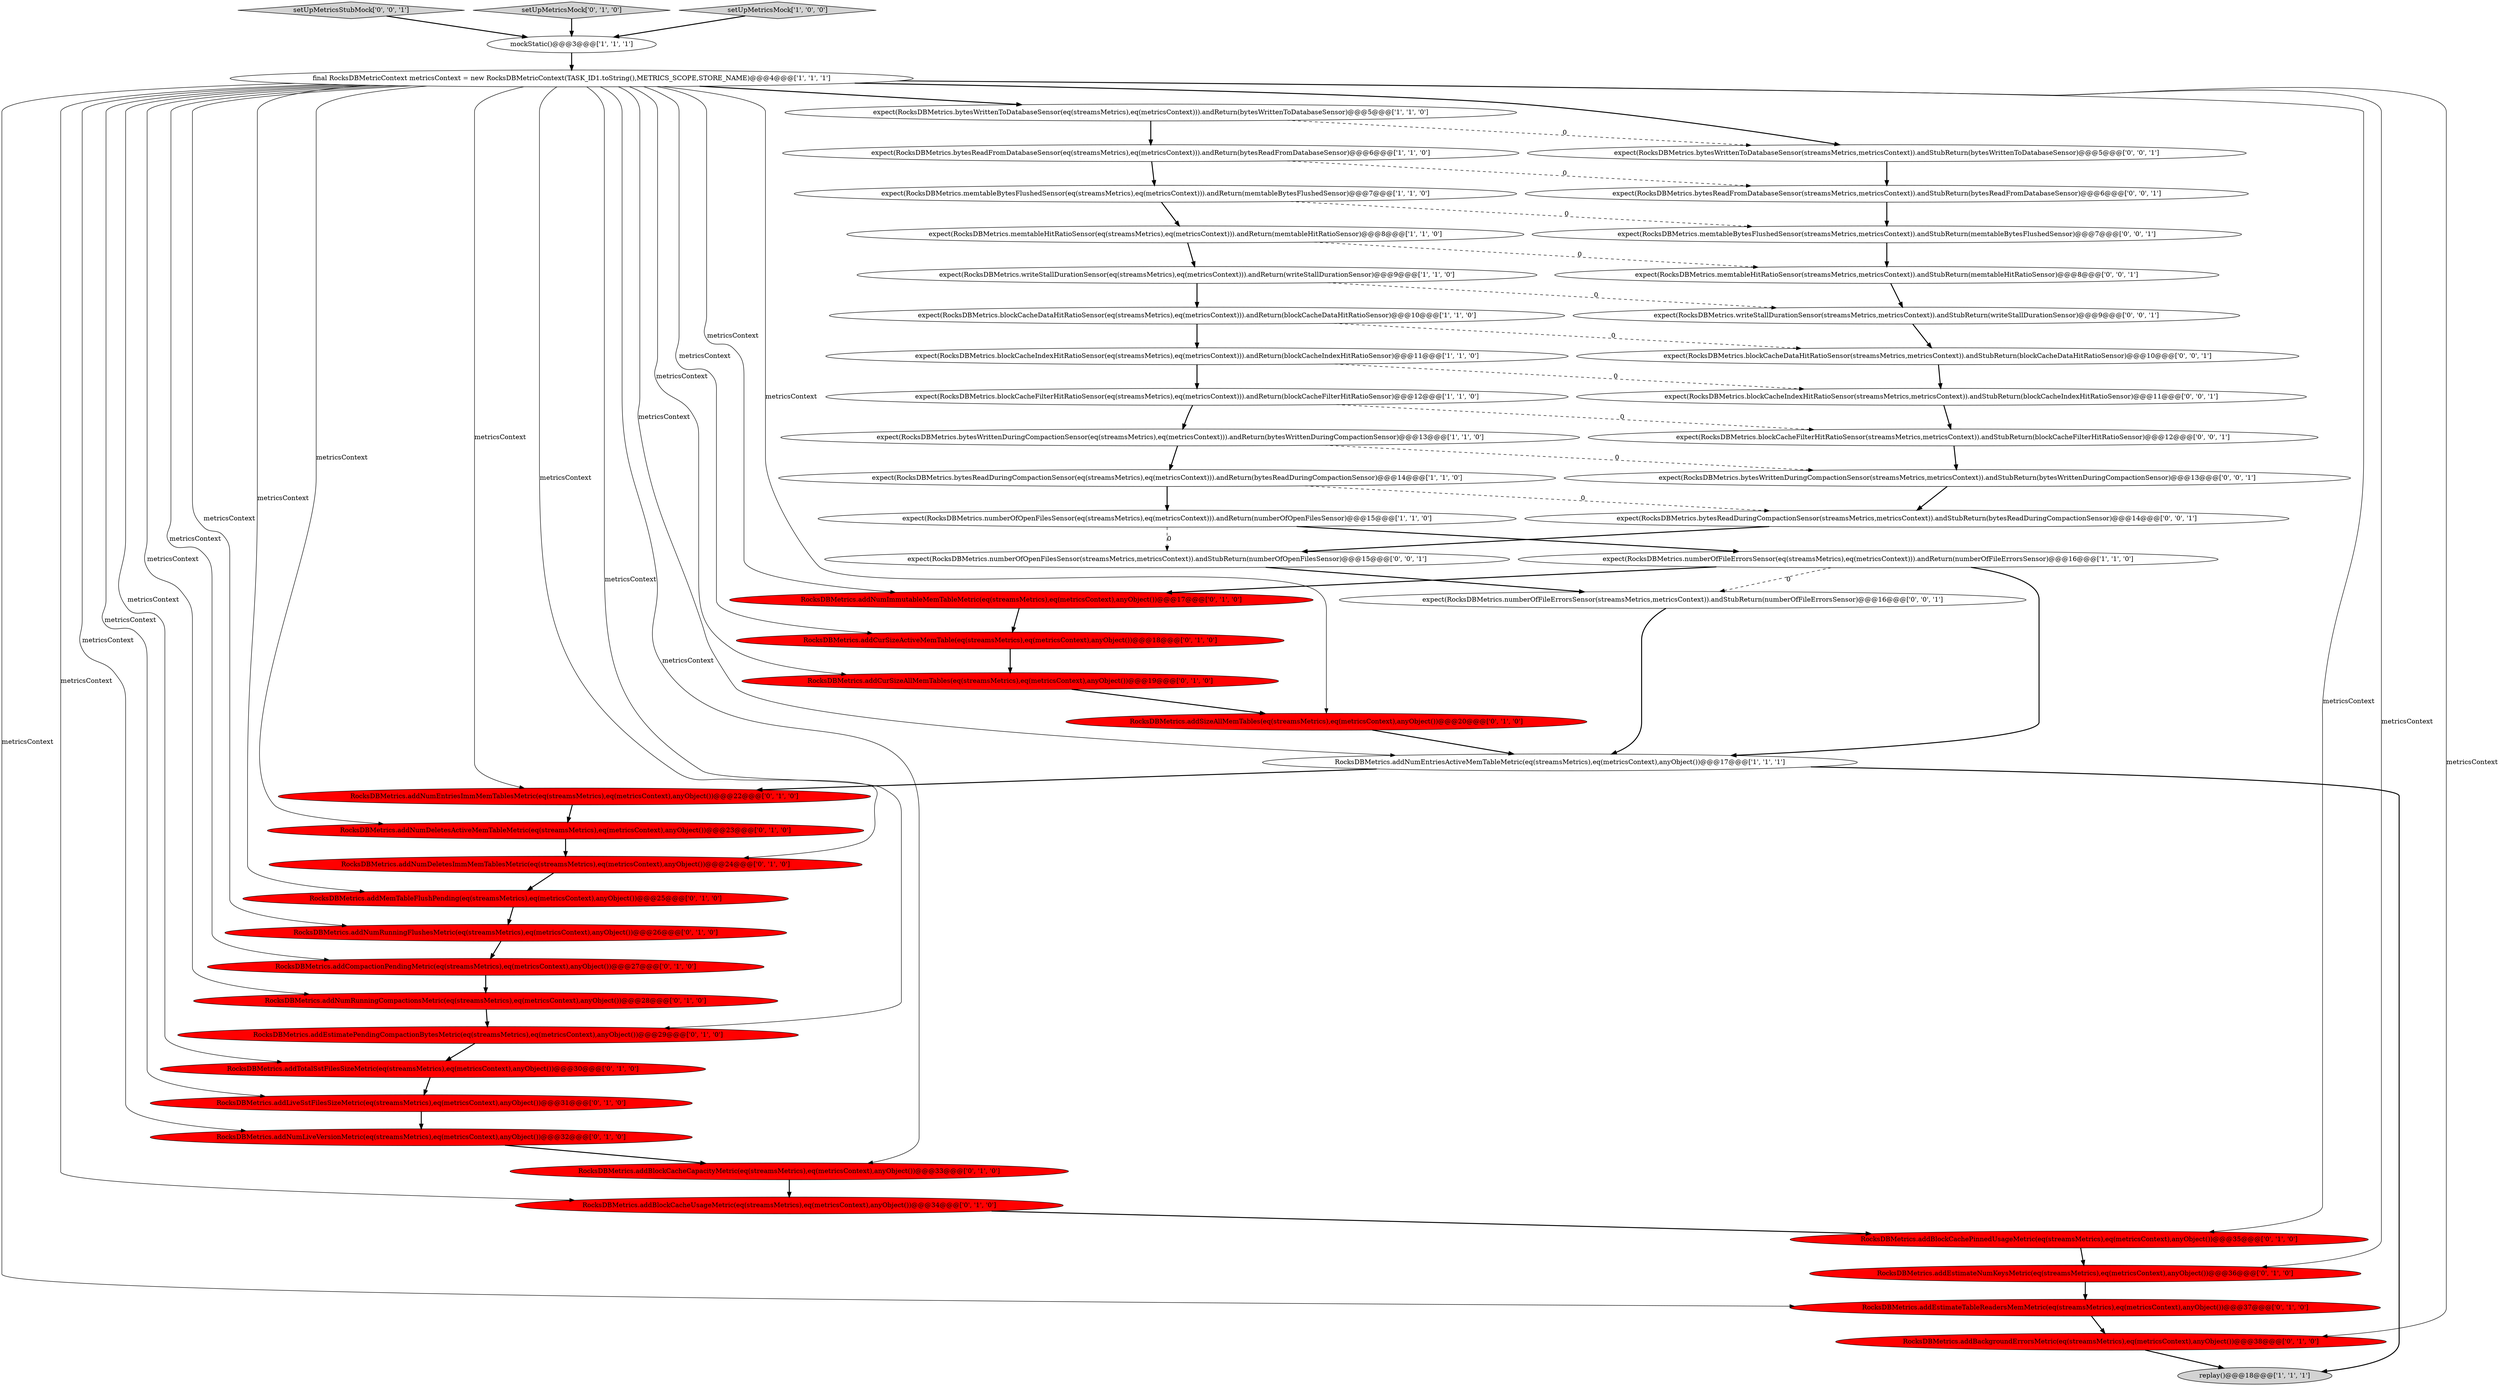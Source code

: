 digraph {
3 [style = filled, label = "expect(RocksDBMetrics.bytesWrittenDuringCompactionSensor(eq(streamsMetrics),eq(metricsContext))).andReturn(bytesWrittenDuringCompactionSensor)@@@13@@@['1', '1', '0']", fillcolor = white, shape = ellipse image = "AAA0AAABBB1BBB"];
45 [style = filled, label = "expect(RocksDBMetrics.writeStallDurationSensor(streamsMetrics,metricsContext)).andStubReturn(writeStallDurationSensor)@@@9@@@['0', '0', '1']", fillcolor = white, shape = ellipse image = "AAA0AAABBB3BBB"];
26 [style = filled, label = "RocksDBMetrics.addEstimateTableReadersMemMetric(eq(streamsMetrics),eq(metricsContext),anyObject())@@@37@@@['0', '1', '0']", fillcolor = red, shape = ellipse image = "AAA1AAABBB2BBB"];
15 [style = filled, label = "expect(RocksDBMetrics.memtableBytesFlushedSensor(eq(streamsMetrics),eq(metricsContext))).andReturn(memtableBytesFlushedSensor)@@@7@@@['1', '1', '0']", fillcolor = white, shape = ellipse image = "AAA0AAABBB1BBB"];
25 [style = filled, label = "RocksDBMetrics.addNumDeletesActiveMemTableMetric(eq(streamsMetrics),eq(metricsContext),anyObject())@@@23@@@['0', '1', '0']", fillcolor = red, shape = ellipse image = "AAA1AAABBB2BBB"];
18 [style = filled, label = "RocksDBMetrics.addNumRunningFlushesMetric(eq(streamsMetrics),eq(metricsContext),anyObject())@@@26@@@['0', '1', '0']", fillcolor = red, shape = ellipse image = "AAA1AAABBB2BBB"];
36 [style = filled, label = "RocksDBMetrics.addBackgroundErrorsMetric(eq(streamsMetrics),eq(metricsContext),anyObject())@@@38@@@['0', '1', '0']", fillcolor = red, shape = ellipse image = "AAA1AAABBB2BBB"];
47 [style = filled, label = "expect(RocksDBMetrics.blockCacheDataHitRatioSensor(streamsMetrics,metricsContext)).andStubReturn(blockCacheDataHitRatioSensor)@@@10@@@['0', '0', '1']", fillcolor = white, shape = ellipse image = "AAA0AAABBB3BBB"];
24 [style = filled, label = "RocksDBMetrics.addSizeAllMemTables(eq(streamsMetrics),eq(metricsContext),anyObject())@@@20@@@['0', '1', '0']", fillcolor = red, shape = ellipse image = "AAA1AAABBB2BBB"];
6 [style = filled, label = "mockStatic()@@@3@@@['1', '1', '1']", fillcolor = white, shape = ellipse image = "AAA0AAABBB1BBB"];
2 [style = filled, label = "expect(RocksDBMetrics.bytesWrittenToDatabaseSensor(eq(streamsMetrics),eq(metricsContext))).andReturn(bytesWrittenToDatabaseSensor)@@@5@@@['1', '1', '0']", fillcolor = white, shape = ellipse image = "AAA0AAABBB1BBB"];
43 [style = filled, label = "expect(RocksDBMetrics.bytesWrittenDuringCompactionSensor(streamsMetrics,metricsContext)).andStubReturn(bytesWrittenDuringCompactionSensor)@@@13@@@['0', '0', '1']", fillcolor = white, shape = ellipse image = "AAA0AAABBB3BBB"];
46 [style = filled, label = "expect(RocksDBMetrics.blockCacheFilterHitRatioSensor(streamsMetrics,metricsContext)).andStubReturn(blockCacheFilterHitRatioSensor)@@@12@@@['0', '0', '1']", fillcolor = white, shape = ellipse image = "AAA0AAABBB3BBB"];
0 [style = filled, label = "expect(RocksDBMetrics.numberOfOpenFilesSensor(eq(streamsMetrics),eq(metricsContext))).andReturn(numberOfOpenFilesSensor)@@@15@@@['1', '1', '0']", fillcolor = white, shape = ellipse image = "AAA0AAABBB1BBB"];
14 [style = filled, label = "expect(RocksDBMetrics.blockCacheFilterHitRatioSensor(eq(streamsMetrics),eq(metricsContext))).andReturn(blockCacheFilterHitRatioSensor)@@@12@@@['1', '1', '0']", fillcolor = white, shape = ellipse image = "AAA0AAABBB1BBB"];
30 [style = filled, label = "RocksDBMetrics.addBlockCacheUsageMetric(eq(streamsMetrics),eq(metricsContext),anyObject())@@@34@@@['0', '1', '0']", fillcolor = red, shape = ellipse image = "AAA1AAABBB2BBB"];
7 [style = filled, label = "expect(RocksDBMetrics.bytesReadDuringCompactionSensor(eq(streamsMetrics),eq(metricsContext))).andReturn(bytesReadDuringCompactionSensor)@@@14@@@['1', '1', '0']", fillcolor = white, shape = ellipse image = "AAA0AAABBB1BBB"];
39 [style = filled, label = "expect(RocksDBMetrics.bytesReadDuringCompactionSensor(streamsMetrics,metricsContext)).andStubReturn(bytesReadDuringCompactionSensor)@@@14@@@['0', '0', '1']", fillcolor = white, shape = ellipse image = "AAA0AAABBB3BBB"];
17 [style = filled, label = "RocksDBMetrics.addNumLiveVersionMetric(eq(streamsMetrics),eq(metricsContext),anyObject())@@@32@@@['0', '1', '0']", fillcolor = red, shape = ellipse image = "AAA1AAABBB2BBB"];
9 [style = filled, label = "expect(RocksDBMetrics.blockCacheDataHitRatioSensor(eq(streamsMetrics),eq(metricsContext))).andReturn(blockCacheDataHitRatioSensor)@@@10@@@['1', '1', '0']", fillcolor = white, shape = ellipse image = "AAA0AAABBB1BBB"];
48 [style = filled, label = "setUpMetricsStubMock['0', '0', '1']", fillcolor = lightgray, shape = diamond image = "AAA0AAABBB3BBB"];
19 [style = filled, label = "RocksDBMetrics.addLiveSstFilesSizeMetric(eq(streamsMetrics),eq(metricsContext),anyObject())@@@31@@@['0', '1', '0']", fillcolor = red, shape = ellipse image = "AAA1AAABBB2BBB"];
11 [style = filled, label = "replay()@@@18@@@['1', '1', '1']", fillcolor = lightgray, shape = ellipse image = "AAA0AAABBB1BBB"];
21 [style = filled, label = "RocksDBMetrics.addNumRunningCompactionsMetric(eq(streamsMetrics),eq(metricsContext),anyObject())@@@28@@@['0', '1', '0']", fillcolor = red, shape = ellipse image = "AAA1AAABBB2BBB"];
35 [style = filled, label = "RocksDBMetrics.addBlockCacheCapacityMetric(eq(streamsMetrics),eq(metricsContext),anyObject())@@@33@@@['0', '1', '0']", fillcolor = red, shape = ellipse image = "AAA1AAABBB2BBB"];
8 [style = filled, label = "final RocksDBMetricContext metricsContext = new RocksDBMetricContext(TASK_ID1.toString(),METRICS_SCOPE,STORE_NAME)@@@4@@@['1', '1', '1']", fillcolor = white, shape = ellipse image = "AAA0AAABBB1BBB"];
10 [style = filled, label = "expect(RocksDBMetrics.writeStallDurationSensor(eq(streamsMetrics),eq(metricsContext))).andReturn(writeStallDurationSensor)@@@9@@@['1', '1', '0']", fillcolor = white, shape = ellipse image = "AAA0AAABBB1BBB"];
28 [style = filled, label = "RocksDBMetrics.addNumImmutableMemTableMetric(eq(streamsMetrics),eq(metricsContext),anyObject())@@@17@@@['0', '1', '0']", fillcolor = red, shape = ellipse image = "AAA1AAABBB2BBB"];
20 [style = filled, label = "RocksDBMetrics.addCompactionPendingMetric(eq(streamsMetrics),eq(metricsContext),anyObject())@@@27@@@['0', '1', '0']", fillcolor = red, shape = ellipse image = "AAA1AAABBB2BBB"];
23 [style = filled, label = "RocksDBMetrics.addEstimatePendingCompactionBytesMetric(eq(streamsMetrics),eq(metricsContext),anyObject())@@@29@@@['0', '1', '0']", fillcolor = red, shape = ellipse image = "AAA1AAABBB2BBB"];
32 [style = filled, label = "RocksDBMetrics.addEstimateNumKeysMetric(eq(streamsMetrics),eq(metricsContext),anyObject())@@@36@@@['0', '1', '0']", fillcolor = red, shape = ellipse image = "AAA1AAABBB2BBB"];
34 [style = filled, label = "RocksDBMetrics.addTotalSstFilesSizeMetric(eq(streamsMetrics),eq(metricsContext),anyObject())@@@30@@@['0', '1', '0']", fillcolor = red, shape = ellipse image = "AAA1AAABBB2BBB"];
37 [style = filled, label = "RocksDBMetrics.addMemTableFlushPending(eq(streamsMetrics),eq(metricsContext),anyObject())@@@25@@@['0', '1', '0']", fillcolor = red, shape = ellipse image = "AAA1AAABBB2BBB"];
41 [style = filled, label = "expect(RocksDBMetrics.memtableBytesFlushedSensor(streamsMetrics,metricsContext)).andStubReturn(memtableBytesFlushedSensor)@@@7@@@['0', '0', '1']", fillcolor = white, shape = ellipse image = "AAA0AAABBB3BBB"];
5 [style = filled, label = "expect(RocksDBMetrics.memtableHitRatioSensor(eq(streamsMetrics),eq(metricsContext))).andReturn(memtableHitRatioSensor)@@@8@@@['1', '1', '0']", fillcolor = white, shape = ellipse image = "AAA0AAABBB1BBB"];
33 [style = filled, label = "setUpMetricsMock['0', '1', '0']", fillcolor = lightgray, shape = diamond image = "AAA0AAABBB2BBB"];
31 [style = filled, label = "RocksDBMetrics.addCurSizeAllMemTables(eq(streamsMetrics),eq(metricsContext),anyObject())@@@19@@@['0', '1', '0']", fillcolor = red, shape = ellipse image = "AAA1AAABBB2BBB"];
51 [style = filled, label = "expect(RocksDBMetrics.bytesWrittenToDatabaseSensor(streamsMetrics,metricsContext)).andStubReturn(bytesWrittenToDatabaseSensor)@@@5@@@['0', '0', '1']", fillcolor = white, shape = ellipse image = "AAA0AAABBB3BBB"];
12 [style = filled, label = "setUpMetricsMock['1', '0', '0']", fillcolor = lightgray, shape = diamond image = "AAA0AAABBB1BBB"];
38 [style = filled, label = "RocksDBMetrics.addNumDeletesImmMemTablesMetric(eq(streamsMetrics),eq(metricsContext),anyObject())@@@24@@@['0', '1', '0']", fillcolor = red, shape = ellipse image = "AAA1AAABBB2BBB"];
16 [style = filled, label = "expect(RocksDBMetrics.numberOfFileErrorsSensor(eq(streamsMetrics),eq(metricsContext))).andReturn(numberOfFileErrorsSensor)@@@16@@@['1', '1', '0']", fillcolor = white, shape = ellipse image = "AAA0AAABBB1BBB"];
29 [style = filled, label = "RocksDBMetrics.addNumEntriesImmMemTablesMetric(eq(streamsMetrics),eq(metricsContext),anyObject())@@@22@@@['0', '1', '0']", fillcolor = red, shape = ellipse image = "AAA1AAABBB2BBB"];
42 [style = filled, label = "expect(RocksDBMetrics.numberOfFileErrorsSensor(streamsMetrics,metricsContext)).andStubReturn(numberOfFileErrorsSensor)@@@16@@@['0', '0', '1']", fillcolor = white, shape = ellipse image = "AAA0AAABBB3BBB"];
49 [style = filled, label = "expect(RocksDBMetrics.blockCacheIndexHitRatioSensor(streamsMetrics,metricsContext)).andStubReturn(blockCacheIndexHitRatioSensor)@@@11@@@['0', '0', '1']", fillcolor = white, shape = ellipse image = "AAA0AAABBB3BBB"];
4 [style = filled, label = "RocksDBMetrics.addNumEntriesActiveMemTableMetric(eq(streamsMetrics),eq(metricsContext),anyObject())@@@17@@@['1', '1', '1']", fillcolor = white, shape = ellipse image = "AAA0AAABBB1BBB"];
1 [style = filled, label = "expect(RocksDBMetrics.blockCacheIndexHitRatioSensor(eq(streamsMetrics),eq(metricsContext))).andReturn(blockCacheIndexHitRatioSensor)@@@11@@@['1', '1', '0']", fillcolor = white, shape = ellipse image = "AAA0AAABBB1BBB"];
50 [style = filled, label = "expect(RocksDBMetrics.numberOfOpenFilesSensor(streamsMetrics,metricsContext)).andStubReturn(numberOfOpenFilesSensor)@@@15@@@['0', '0', '1']", fillcolor = white, shape = ellipse image = "AAA0AAABBB3BBB"];
22 [style = filled, label = "RocksDBMetrics.addCurSizeActiveMemTable(eq(streamsMetrics),eq(metricsContext),anyObject())@@@18@@@['0', '1', '0']", fillcolor = red, shape = ellipse image = "AAA1AAABBB2BBB"];
27 [style = filled, label = "RocksDBMetrics.addBlockCachePinnedUsageMetric(eq(streamsMetrics),eq(metricsContext),anyObject())@@@35@@@['0', '1', '0']", fillcolor = red, shape = ellipse image = "AAA1AAABBB2BBB"];
13 [style = filled, label = "expect(RocksDBMetrics.bytesReadFromDatabaseSensor(eq(streamsMetrics),eq(metricsContext))).andReturn(bytesReadFromDatabaseSensor)@@@6@@@['1', '1', '0']", fillcolor = white, shape = ellipse image = "AAA0AAABBB1BBB"];
44 [style = filled, label = "expect(RocksDBMetrics.memtableHitRatioSensor(streamsMetrics,metricsContext)).andStubReturn(memtableHitRatioSensor)@@@8@@@['0', '0', '1']", fillcolor = white, shape = ellipse image = "AAA0AAABBB3BBB"];
40 [style = filled, label = "expect(RocksDBMetrics.bytesReadFromDatabaseSensor(streamsMetrics,metricsContext)).andStubReturn(bytesReadFromDatabaseSensor)@@@6@@@['0', '0', '1']", fillcolor = white, shape = ellipse image = "AAA0AAABBB3BBB"];
14->3 [style = bold, label=""];
27->32 [style = bold, label=""];
8->27 [style = solid, label="metricsContext"];
8->51 [style = bold, label=""];
36->11 [style = bold, label=""];
47->49 [style = bold, label=""];
1->49 [style = dashed, label="0"];
8->37 [style = solid, label="metricsContext"];
8->36 [style = solid, label="metricsContext"];
39->50 [style = bold, label=""];
17->35 [style = bold, label=""];
5->10 [style = bold, label=""];
8->26 [style = solid, label="metricsContext"];
34->19 [style = bold, label=""];
30->27 [style = bold, label=""];
7->0 [style = bold, label=""];
13->40 [style = dashed, label="0"];
32->26 [style = bold, label=""];
8->20 [style = solid, label="metricsContext"];
18->20 [style = bold, label=""];
8->21 [style = solid, label="metricsContext"];
3->7 [style = bold, label=""];
38->37 [style = bold, label=""];
49->46 [style = bold, label=""];
8->4 [style = solid, label="metricsContext"];
13->15 [style = bold, label=""];
7->39 [style = dashed, label="0"];
9->1 [style = bold, label=""];
44->45 [style = bold, label=""];
0->50 [style = dashed, label="0"];
2->51 [style = dashed, label="0"];
8->34 [style = solid, label="metricsContext"];
10->45 [style = dashed, label="0"];
21->23 [style = bold, label=""];
25->38 [style = bold, label=""];
46->43 [style = bold, label=""];
0->16 [style = bold, label=""];
8->31 [style = solid, label="metricsContext"];
8->18 [style = solid, label="metricsContext"];
31->24 [style = bold, label=""];
16->42 [style = dashed, label="0"];
4->29 [style = bold, label=""];
8->29 [style = solid, label="metricsContext"];
19->17 [style = bold, label=""];
14->46 [style = dashed, label="0"];
48->6 [style = bold, label=""];
15->41 [style = dashed, label="0"];
42->4 [style = bold, label=""];
51->40 [style = bold, label=""];
8->35 [style = solid, label="metricsContext"];
8->2 [style = bold, label=""];
50->42 [style = bold, label=""];
8->17 [style = solid, label="metricsContext"];
10->9 [style = bold, label=""];
16->4 [style = bold, label=""];
35->30 [style = bold, label=""];
43->39 [style = bold, label=""];
28->22 [style = bold, label=""];
8->30 [style = solid, label="metricsContext"];
5->44 [style = dashed, label="0"];
8->19 [style = solid, label="metricsContext"];
33->6 [style = bold, label=""];
26->36 [style = bold, label=""];
22->31 [style = bold, label=""];
29->25 [style = bold, label=""];
8->23 [style = solid, label="metricsContext"];
12->6 [style = bold, label=""];
15->5 [style = bold, label=""];
2->13 [style = bold, label=""];
8->22 [style = solid, label="metricsContext"];
20->21 [style = bold, label=""];
8->38 [style = solid, label="metricsContext"];
8->32 [style = solid, label="metricsContext"];
9->47 [style = dashed, label="0"];
24->4 [style = bold, label=""];
16->28 [style = bold, label=""];
8->28 [style = solid, label="metricsContext"];
8->25 [style = solid, label="metricsContext"];
3->43 [style = dashed, label="0"];
6->8 [style = bold, label=""];
40->41 [style = bold, label=""];
45->47 [style = bold, label=""];
37->18 [style = bold, label=""];
23->34 [style = bold, label=""];
1->14 [style = bold, label=""];
8->24 [style = solid, label="metricsContext"];
4->11 [style = bold, label=""];
41->44 [style = bold, label=""];
}
